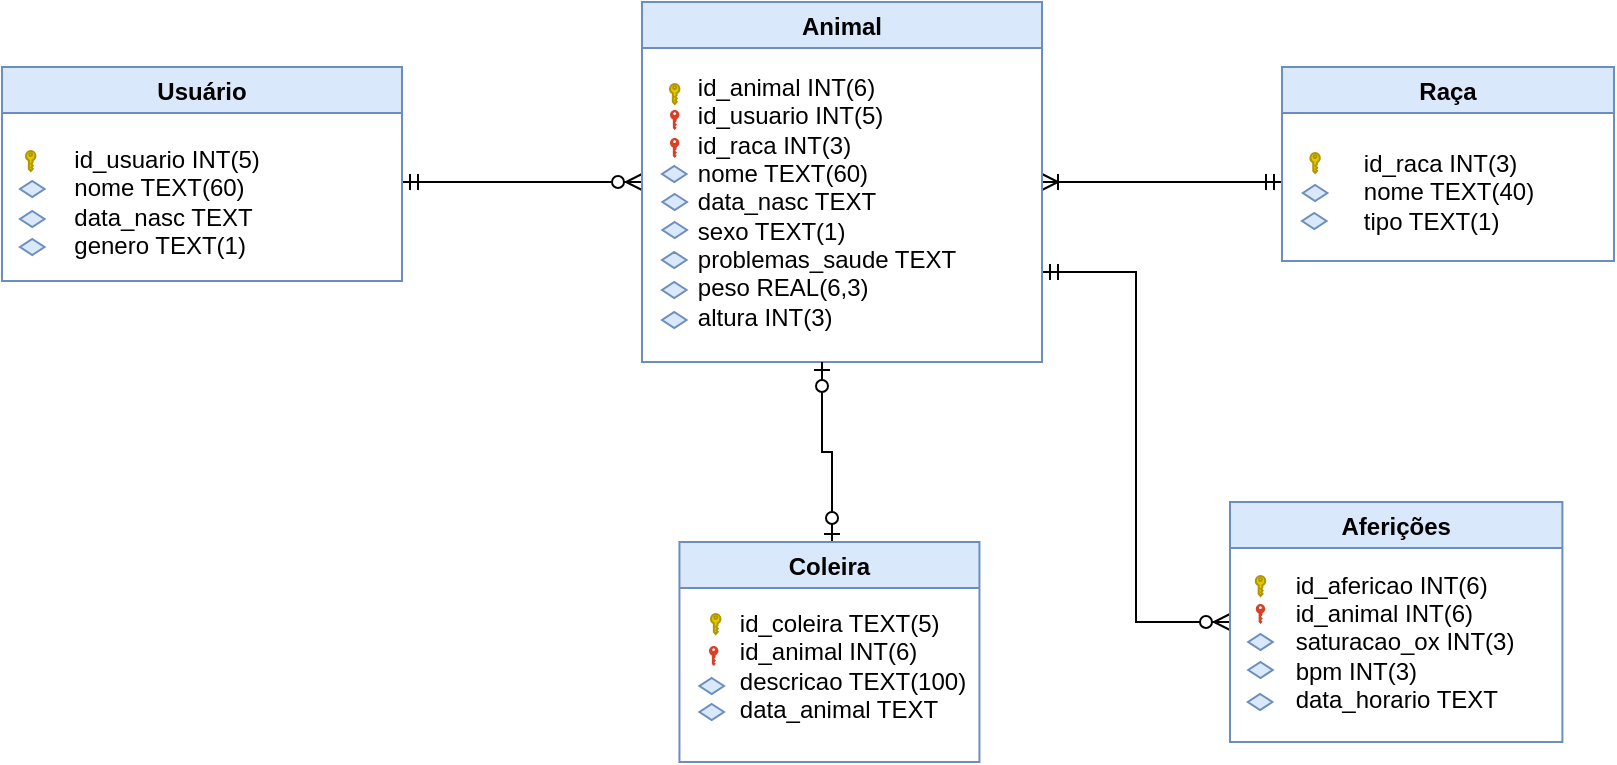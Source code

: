 <mxfile version="15.0.0" type="google"><diagram id="RzvSeL4hEenxphK611Tw" name="Page-1"><mxGraphModel dx="1865" dy="521" grid="1" gridSize="10" guides="1" tooltips="1" connect="1" arrows="1" fold="1" page="1" pageScale="1" pageWidth="827" pageHeight="1169" math="0" shadow="0"><root><mxCell id="0"/><mxCell id="1" parent="0"/><mxCell id="BgQDZfF9X44SEibC_2Nw-1" style="edgeStyle=orthogonalEdgeStyle;rounded=0;orthogonalLoop=1;jettySize=auto;html=1;startArrow=ERoneToMany;startFill=0;endArrow=ERmandOne;endFill=0;" parent="1" source="BgQDZfF9X44SEibC_2Nw-4" edge="1"><mxGeometry relative="1" as="geometry"><mxPoint x="310" y="120" as="targetPoint"/></mxGeometry></mxCell><mxCell id="BgQDZfF9X44SEibC_2Nw-2" style="edgeStyle=orthogonalEdgeStyle;rounded=0;orthogonalLoop=1;jettySize=auto;html=1;startArrow=ERzeroToMany;startFill=1;endArrow=ERmandOne;endFill=0;" parent="1" source="BgQDZfF9X44SEibC_2Nw-4" edge="1"><mxGeometry relative="1" as="geometry"><mxPoint x="-130" y="120" as="targetPoint"/></mxGeometry></mxCell><mxCell id="BgQDZfF9X44SEibC_2Nw-3" style="edgeStyle=orthogonalEdgeStyle;rounded=0;orthogonalLoop=1;jettySize=auto;html=1;exitX=1;exitY=0.75;exitDx=0;exitDy=0;entryX=0;entryY=0.5;entryDx=0;entryDy=0;endArrow=ERzeroToMany;endFill=1;startArrow=ERmandOne;startFill=0;" parent="1" source="BgQDZfF9X44SEibC_2Nw-4" target="BgQDZfF9X44SEibC_2Nw-29" edge="1"><mxGeometry relative="1" as="geometry"/></mxCell><mxCell id="BgQDZfF9X44SEibC_2Nw-4" value="Animal" style="swimlane;fillColor=#dae8fc;strokeColor=#6c8ebf;" parent="1" vertex="1"><mxGeometry x="-10" y="30" width="200" height="180" as="geometry"/></mxCell><mxCell id="BgQDZfF9X44SEibC_2Nw-5" value="&lt;div style=&quot;text-align: left&quot;&gt;&lt;span&gt;id_animal INT(6)&lt;/span&gt;&lt;/div&gt;&lt;div style=&quot;text-align: left&quot;&gt;&lt;span&gt;id_usuario INT(5)&lt;/span&gt;&lt;/div&gt;&lt;div style=&quot;text-align: left&quot;&gt;&lt;span&gt;id_raca INT(3)&amp;nbsp;&lt;/span&gt;&lt;/div&gt;&lt;div style=&quot;text-align: left&quot;&gt;&lt;span&gt;nome TEXT(60)&lt;/span&gt;&lt;/div&gt;&lt;div style=&quot;text-align: left&quot;&gt;&lt;span&gt;data_nasc TEXT&lt;/span&gt;&lt;/div&gt;&lt;div style=&quot;text-align: left&quot;&gt;&lt;span&gt;sexo TEXT(1)&lt;/span&gt;&lt;/div&gt;&lt;div style=&quot;text-align: left&quot;&gt;&lt;span&gt;problemas_saude TEXT&lt;/span&gt;&lt;/div&gt;&lt;div style=&quot;text-align: left&quot;&gt;&lt;span&gt;peso REAL(6,3)&lt;/span&gt;&lt;/div&gt;&lt;div style=&quot;text-align: left&quot;&gt;&lt;span&gt;altura INT(3)&lt;/span&gt;&lt;/div&gt;" style="text;html=1;align=center;verticalAlign=middle;resizable=0;points=[];autosize=1;strokeColor=none;perimeterSpacing=4;strokeWidth=7;" parent="BgQDZfF9X44SEibC_2Nw-4" vertex="1"><mxGeometry x="22" y="35" width="140" height="130" as="geometry"/></mxCell><mxCell id="BgQDZfF9X44SEibC_2Nw-6" value="" style="pointerEvents=1;shadow=0;dashed=0;html=1;strokeColor=#B09500;labelPosition=center;verticalLabelPosition=bottom;verticalAlign=top;outlineConnect=0;align=center;shape=mxgraph.office.security.key_permissions;fillColor=#e3c800;sketch=0;fontColor=#000000;" parent="BgQDZfF9X44SEibC_2Nw-4" vertex="1"><mxGeometry x="14" y="41" width="4.72" height="10" as="geometry"/></mxCell><mxCell id="BgQDZfF9X44SEibC_2Nw-7" value="" style="pointerEvents=1;shadow=0;dashed=0;html=1;strokeColor=none;labelPosition=center;verticalLabelPosition=bottom;verticalAlign=top;outlineConnect=0;align=center;shape=mxgraph.office.security.key_permissions;fillColor=#DA4026;sketch=0;fontColor=#E5CCFF;" parent="BgQDZfF9X44SEibC_2Nw-4" vertex="1"><mxGeometry x="14" y="54" width="4.72" height="10" as="geometry"/></mxCell><mxCell id="BgQDZfF9X44SEibC_2Nw-8" value="" style="rhombus;whiteSpace=wrap;html=1;labelBorderColor=#000000;labelBackgroundColor=#7EA6E0;fillColor=#dae8fc;strokeColor=#6c8ebf;" parent="BgQDZfF9X44SEibC_2Nw-4" vertex="1"><mxGeometry x="10.22" y="96" width="12.28" height="8" as="geometry"/></mxCell><mxCell id="BgQDZfF9X44SEibC_2Nw-9" value="" style="rhombus;whiteSpace=wrap;html=1;labelBorderColor=#000000;labelBackgroundColor=#7EA6E0;fillColor=#dae8fc;strokeColor=#6c8ebf;" parent="BgQDZfF9X44SEibC_2Nw-4" vertex="1"><mxGeometry x="10.22" y="110" width="12.28" height="8" as="geometry"/></mxCell><mxCell id="BgQDZfF9X44SEibC_2Nw-10" value="" style="rhombus;whiteSpace=wrap;html=1;labelBorderColor=#000000;labelBackgroundColor=#7EA6E0;fillColor=#dae8fc;strokeColor=#6c8ebf;" parent="BgQDZfF9X44SEibC_2Nw-4" vertex="1"><mxGeometry x="10" y="125" width="12.28" height="8" as="geometry"/></mxCell><mxCell id="BgQDZfF9X44SEibC_2Nw-11" value="" style="rhombus;whiteSpace=wrap;html=1;labelBorderColor=#000000;labelBackgroundColor=#7EA6E0;fillColor=#dae8fc;strokeColor=#6c8ebf;" parent="BgQDZfF9X44SEibC_2Nw-4" vertex="1"><mxGeometry x="10" y="140" width="12.28" height="8" as="geometry"/></mxCell><mxCell id="BgQDZfF9X44SEibC_2Nw-12" value="Raça" style="swimlane;fillColor=#dae8fc;strokeColor=#6c8ebf;" parent="1" vertex="1"><mxGeometry x="310" y="62.5" width="166" height="97" as="geometry"/></mxCell><mxCell id="BgQDZfF9X44SEibC_2Nw-13" value="&lt;div style=&quot;text-align: left&quot;&gt;id_raca INT(3)&lt;br&gt;nome TEXT(40)&lt;/div&gt;&lt;div style=&quot;text-align: left&quot;&gt;tipo TEXT(1)&lt;/div&gt;" style="text;html=1;align=center;verticalAlign=middle;resizable=0;points=[];autosize=1;strokeColor=none;" parent="BgQDZfF9X44SEibC_2Nw-12" vertex="1"><mxGeometry x="33" y="37" width="100" height="50" as="geometry"/></mxCell><mxCell id="BgQDZfF9X44SEibC_2Nw-14" value="" style="rhombus;whiteSpace=wrap;html=1;labelBorderColor=#000000;labelBackgroundColor=#7EA6E0;fillColor=#dae8fc;strokeColor=#6c8ebf;" parent="BgQDZfF9X44SEibC_2Nw-12" vertex="1"><mxGeometry x="10.42" y="59" width="12.28" height="8" as="geometry"/></mxCell><mxCell id="BgQDZfF9X44SEibC_2Nw-15" value="" style="rhombus;whiteSpace=wrap;html=1;labelBorderColor=#000000;labelBackgroundColor=#7EA6E0;fillColor=#dae8fc;strokeColor=#6c8ebf;" parent="BgQDZfF9X44SEibC_2Nw-12" vertex="1"><mxGeometry x="10" y="73" width="12.28" height="8" as="geometry"/></mxCell><mxCell id="BgQDZfF9X44SEibC_2Nw-16" value="Usuário" style="swimlane;fillColor=#dae8fc;strokeColor=#6c8ebf;" parent="1" vertex="1"><mxGeometry x="-330" y="62.5" width="200" height="107" as="geometry"/></mxCell><mxCell id="BgQDZfF9X44SEibC_2Nw-17" value="&lt;div style=&quot;text-align: left&quot;&gt;id_usuario INT(5)&lt;/div&gt;&lt;div style=&quot;text-align: left&quot;&gt;nome TEXT(60)&lt;/div&gt;&lt;div style=&quot;text-align: left&quot;&gt;data_nasc TEXT&lt;/div&gt;&lt;div style=&quot;text-align: left&quot;&gt;genero TEXT(1)&lt;/div&gt;" style="text;html=1;align=center;verticalAlign=middle;resizable=0;points=[];autosize=1;strokeColor=none;" parent="BgQDZfF9X44SEibC_2Nw-16" vertex="1"><mxGeometry x="26.72" y="37" width="110" height="60" as="geometry"/></mxCell><mxCell id="BgQDZfF9X44SEibC_2Nw-18" value="" style="pointerEvents=1;shadow=0;dashed=0;html=1;strokeColor=#B09500;labelPosition=center;verticalLabelPosition=bottom;verticalAlign=top;outlineConnect=0;align=center;shape=mxgraph.office.security.key_permissions;fillColor=#e3c800;sketch=0;fontColor=#000000;" parent="BgQDZfF9X44SEibC_2Nw-16" vertex="1"><mxGeometry x="12" y="42" width="4.72" height="10" as="geometry"/></mxCell><mxCell id="BgQDZfF9X44SEibC_2Nw-19" value="" style="rhombus;whiteSpace=wrap;html=1;labelBorderColor=#000000;labelBackgroundColor=#7EA6E0;fillColor=#dae8fc;strokeColor=#6c8ebf;" parent="BgQDZfF9X44SEibC_2Nw-16" vertex="1"><mxGeometry x="9" y="57" width="12.28" height="8" as="geometry"/></mxCell><mxCell id="BgQDZfF9X44SEibC_2Nw-20" value="" style="rhombus;whiteSpace=wrap;html=1;labelBorderColor=#000000;labelBackgroundColor=#7EA6E0;fillColor=#dae8fc;strokeColor=#6c8ebf;" parent="BgQDZfF9X44SEibC_2Nw-16" vertex="1"><mxGeometry x="9" y="72" width="12.28" height="8" as="geometry"/></mxCell><mxCell id="BgQDZfF9X44SEibC_2Nw-21" value="" style="rhombus;whiteSpace=wrap;html=1;labelBorderColor=#000000;labelBackgroundColor=#7EA6E0;fillColor=#dae8fc;strokeColor=#6c8ebf;" parent="BgQDZfF9X44SEibC_2Nw-16" vertex="1"><mxGeometry x="9" y="86" width="12.28" height="8" as="geometry"/></mxCell><mxCell id="BgQDZfF9X44SEibC_2Nw-22" style="edgeStyle=orthogonalEdgeStyle;rounded=0;orthogonalLoop=1;jettySize=auto;html=1;startArrow=ERzeroToOne;startFill=1;endArrow=ERzeroToOne;endFill=1;" parent="1" source="BgQDZfF9X44SEibC_2Nw-23" edge="1"><mxGeometry relative="1" as="geometry"><mxPoint x="80" y="210" as="targetPoint"/><Array as="points"><mxPoint x="85" y="255"/><mxPoint x="80" y="255"/></Array></mxGeometry></mxCell><mxCell id="BgQDZfF9X44SEibC_2Nw-23" value="Coleira" style="swimlane;fillColor=#dae8fc;strokeColor=#6c8ebf;" parent="1" vertex="1"><mxGeometry x="8.72" y="300" width="150" height="110" as="geometry"/></mxCell><mxCell id="BgQDZfF9X44SEibC_2Nw-24" value="&lt;div style=&quot;text-align: left&quot;&gt;id_coleira TEXT(5)&lt;br&gt;id_animal INT(6)&amp;nbsp;&lt;br&gt;descricao TEXT(100)&lt;/div&gt;&lt;div style=&quot;text-align: left&quot;&gt;data_animal TEXT&lt;/div&gt;" style="text;html=1;align=center;verticalAlign=middle;resizable=0;points=[];autosize=1;strokeColor=none;" parent="BgQDZfF9X44SEibC_2Nw-23" vertex="1"><mxGeometry x="20.78" y="32" width="130" height="60" as="geometry"/></mxCell><mxCell id="BgQDZfF9X44SEibC_2Nw-25" value="" style="pointerEvents=1;shadow=0;dashed=0;html=1;strokeColor=#B09500;labelPosition=center;verticalLabelPosition=bottom;verticalAlign=top;outlineConnect=0;align=center;shape=mxgraph.office.security.key_permissions;fillColor=#e3c800;sketch=0;fontColor=#000000;" parent="BgQDZfF9X44SEibC_2Nw-23" vertex="1"><mxGeometry x="15.78" y="36" width="4.72" height="10" as="geometry"/></mxCell><mxCell id="BgQDZfF9X44SEibC_2Nw-27" value="" style="rhombus;whiteSpace=wrap;html=1;labelBorderColor=#000000;labelBackgroundColor=#7EA6E0;fillColor=#dae8fc;strokeColor=#6c8ebf;" parent="BgQDZfF9X44SEibC_2Nw-23" vertex="1"><mxGeometry x="10" y="68" width="12.28" height="8" as="geometry"/></mxCell><mxCell id="BgQDZfF9X44SEibC_2Nw-28" value="" style="rhombus;whiteSpace=wrap;html=1;labelBorderColor=#000000;labelBackgroundColor=#7EA6E0;fillColor=#dae8fc;strokeColor=#6c8ebf;" parent="BgQDZfF9X44SEibC_2Nw-23" vertex="1"><mxGeometry x="10" y="81" width="12.28" height="8" as="geometry"/></mxCell><mxCell id="rMX9Di5CpydtizImzmfq-2" value="" style="pointerEvents=1;shadow=0;dashed=0;html=1;strokeColor=none;labelPosition=center;verticalLabelPosition=bottom;verticalAlign=top;outlineConnect=0;align=center;shape=mxgraph.office.security.key_permissions;fillColor=#DA4026;sketch=0;fontColor=#E5CCFF;" parent="BgQDZfF9X44SEibC_2Nw-23" vertex="1"><mxGeometry x="14.78" y="52" width="4.72" height="10" as="geometry"/></mxCell><mxCell id="BgQDZfF9X44SEibC_2Nw-29" value="Aferições" style="swimlane;fillColor=#dae8fc;strokeColor=#6c8ebf;" parent="1" vertex="1"><mxGeometry x="284" y="280" width="166.2" height="120" as="geometry"/></mxCell><mxCell id="BgQDZfF9X44SEibC_2Nw-30" value="&lt;div style=&quot;text-align: left&quot;&gt;id_afericao INT(6)&lt;br&gt;id_animal INT(6)&amp;nbsp;&lt;/div&gt;&lt;div style=&quot;text-align: left&quot;&gt;saturacao_ox INT(3)&lt;br&gt;&lt;/div&gt;&lt;div style=&quot;text-align: left&quot;&gt;bpm INT(3)&lt;br&gt;data_horario TEXT&lt;/div&gt;" style="text;html=1;align=center;verticalAlign=middle;resizable=0;points=[];autosize=1;strokeColor=none;perimeterSpacing=2;horizontal=1;spacingTop=2;spacingBottom=2;spacingRight=0;spacing=0;" parent="BgQDZfF9X44SEibC_2Nw-29" vertex="1"><mxGeometry x="22.3" y="30" width="130" height="80" as="geometry"/></mxCell><mxCell id="BgQDZfF9X44SEibC_2Nw-31" value="" style="pointerEvents=1;shadow=0;dashed=0;html=1;strokeColor=#B09500;labelPosition=center;verticalLabelPosition=bottom;verticalAlign=top;outlineConnect=0;align=center;shape=mxgraph.office.security.key_permissions;fillColor=#e3c800;sketch=0;fontColor=#000000;" parent="BgQDZfF9X44SEibC_2Nw-29" vertex="1"><mxGeometry x="12.9" y="37" width="4.72" height="10" as="geometry"/></mxCell><mxCell id="BgQDZfF9X44SEibC_2Nw-32" value="" style="pointerEvents=1;shadow=0;dashed=0;html=1;strokeColor=none;labelPosition=center;verticalLabelPosition=bottom;verticalAlign=top;outlineConnect=0;align=center;shape=mxgraph.office.security.key_permissions;fillColor=#DA4026;sketch=0;fontColor=#E5CCFF;" parent="BgQDZfF9X44SEibC_2Nw-29" vertex="1"><mxGeometry x="12.9" y="51" width="4.72" height="10" as="geometry"/></mxCell><mxCell id="BgQDZfF9X44SEibC_2Nw-33" value="" style="rhombus;whiteSpace=wrap;html=1;labelBorderColor=#000000;labelBackgroundColor=#7EA6E0;fillColor=#dae8fc;strokeColor=#6c8ebf;" parent="BgQDZfF9X44SEibC_2Nw-29" vertex="1"><mxGeometry x="9.12" y="66" width="12.28" height="8" as="geometry"/></mxCell><mxCell id="BgQDZfF9X44SEibC_2Nw-34" value="" style="rhombus;whiteSpace=wrap;html=1;labelBorderColor=#000000;labelBackgroundColor=#7EA6E0;fillColor=#dae8fc;strokeColor=#6c8ebf;" parent="BgQDZfF9X44SEibC_2Nw-29" vertex="1"><mxGeometry x="9.12" y="80" width="12.28" height="8" as="geometry"/></mxCell><mxCell id="BgQDZfF9X44SEibC_2Nw-35" value="" style="rhombus;whiteSpace=wrap;html=1;labelBorderColor=#000000;labelBackgroundColor=#7EA6E0;fillColor=#dae8fc;strokeColor=#6c8ebf;" parent="BgQDZfF9X44SEibC_2Nw-29" vertex="1"><mxGeometry x="8.9" y="96" width="12.28" height="8" as="geometry"/></mxCell><mxCell id="BgQDZfF9X44SEibC_2Nw-36" value="" style="rhombus;whiteSpace=wrap;html=1;labelBorderColor=#000000;labelBackgroundColor=#7EA6E0;fillColor=#dae8fc;strokeColor=#6c8ebf;" parent="1" vertex="1"><mxGeometry y="112" width="12.28" height="8" as="geometry"/></mxCell><mxCell id="BgQDZfF9X44SEibC_2Nw-37" value="" style="pointerEvents=1;shadow=0;dashed=0;html=1;strokeColor=none;labelPosition=center;verticalLabelPosition=bottom;verticalAlign=top;outlineConnect=0;align=center;shape=mxgraph.office.security.key_permissions;fillColor=#DA4026;sketch=0;fontColor=#E5CCFF;" parent="1" vertex="1"><mxGeometry x="4" y="98" width="4.72" height="10" as="geometry"/></mxCell><mxCell id="BgQDZfF9X44SEibC_2Nw-38" value="" style="rhombus;whiteSpace=wrap;html=1;labelBorderColor=#000000;labelBackgroundColor=#7EA6E0;fillColor=#dae8fc;strokeColor=#6c8ebf;" parent="1" vertex="1"><mxGeometry y="185" width="12.28" height="8" as="geometry"/></mxCell><mxCell id="BgQDZfF9X44SEibC_2Nw-39" value="" style="pointerEvents=1;shadow=0;dashed=0;html=1;strokeColor=#B09500;labelPosition=center;verticalLabelPosition=bottom;verticalAlign=top;outlineConnect=0;align=center;shape=mxgraph.office.security.key_permissions;fillColor=#e3c800;sketch=0;fontColor=#000000;" parent="1" vertex="1"><mxGeometry x="324.2" y="105.5" width="4.72" height="10" as="geometry"/></mxCell></root></mxGraphModel></diagram></mxfile>